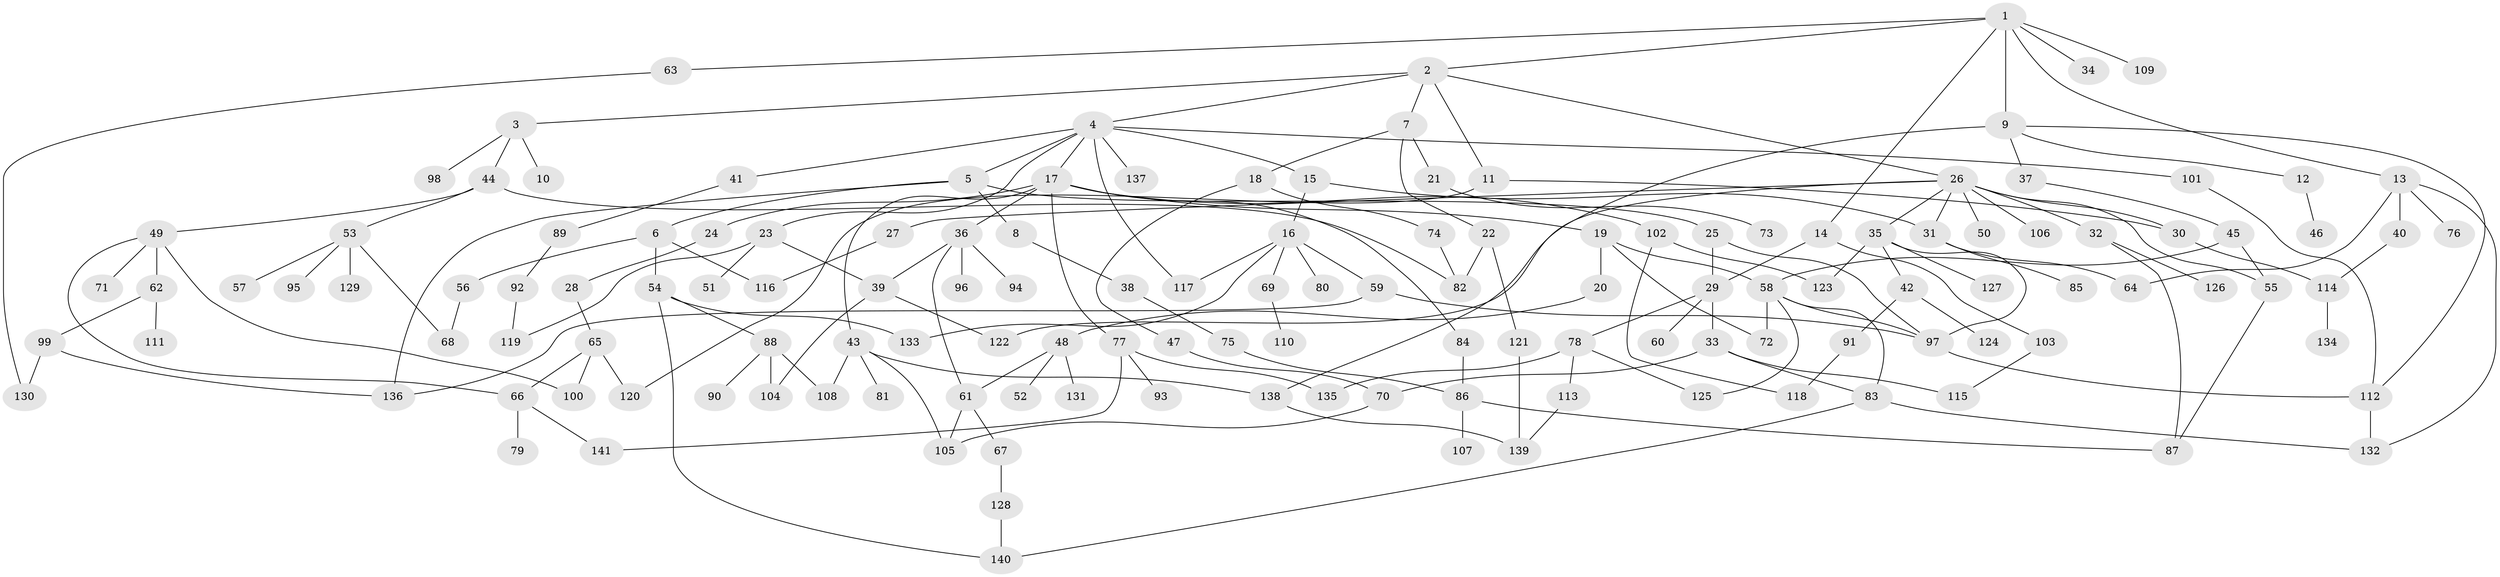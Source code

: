 // coarse degree distribution, {10: 0.047619047619047616, 13: 0.023809523809523808, 23: 0.023809523809523808, 4: 0.14285714285714285, 3: 0.19047619047619047, 2: 0.19047619047619047, 1: 0.30952380952380953, 5: 0.07142857142857142}
// Generated by graph-tools (version 1.1) at 2025/17/03/04/25 18:17:11]
// undirected, 141 vertices, 191 edges
graph export_dot {
graph [start="1"]
  node [color=gray90,style=filled];
  1;
  2;
  3;
  4;
  5;
  6;
  7;
  8;
  9;
  10;
  11;
  12;
  13;
  14;
  15;
  16;
  17;
  18;
  19;
  20;
  21;
  22;
  23;
  24;
  25;
  26;
  27;
  28;
  29;
  30;
  31;
  32;
  33;
  34;
  35;
  36;
  37;
  38;
  39;
  40;
  41;
  42;
  43;
  44;
  45;
  46;
  47;
  48;
  49;
  50;
  51;
  52;
  53;
  54;
  55;
  56;
  57;
  58;
  59;
  60;
  61;
  62;
  63;
  64;
  65;
  66;
  67;
  68;
  69;
  70;
  71;
  72;
  73;
  74;
  75;
  76;
  77;
  78;
  79;
  80;
  81;
  82;
  83;
  84;
  85;
  86;
  87;
  88;
  89;
  90;
  91;
  92;
  93;
  94;
  95;
  96;
  97;
  98;
  99;
  100;
  101;
  102;
  103;
  104;
  105;
  106;
  107;
  108;
  109;
  110;
  111;
  112;
  113;
  114;
  115;
  116;
  117;
  118;
  119;
  120;
  121;
  122;
  123;
  124;
  125;
  126;
  127;
  128;
  129;
  130;
  131;
  132;
  133;
  134;
  135;
  136;
  137;
  138;
  139;
  140;
  141;
  1 -- 2;
  1 -- 9;
  1 -- 13;
  1 -- 14;
  1 -- 34;
  1 -- 63;
  1 -- 109;
  2 -- 3;
  2 -- 4;
  2 -- 7;
  2 -- 11;
  2 -- 26;
  3 -- 10;
  3 -- 44;
  3 -- 98;
  4 -- 5;
  4 -- 15;
  4 -- 17;
  4 -- 23;
  4 -- 41;
  4 -- 101;
  4 -- 117;
  4 -- 137;
  5 -- 6;
  5 -- 8;
  5 -- 25;
  5 -- 136;
  6 -- 54;
  6 -- 56;
  6 -- 116;
  7 -- 18;
  7 -- 21;
  7 -- 22;
  8 -- 38;
  9 -- 12;
  9 -- 37;
  9 -- 112;
  9 -- 138;
  11 -- 120;
  11 -- 30;
  12 -- 46;
  13 -- 40;
  13 -- 76;
  13 -- 64;
  13 -- 132;
  14 -- 103;
  14 -- 29;
  15 -- 16;
  15 -- 31;
  16 -- 59;
  16 -- 69;
  16 -- 80;
  16 -- 133;
  16 -- 117;
  17 -- 19;
  17 -- 24;
  17 -- 36;
  17 -- 43;
  17 -- 77;
  17 -- 84;
  17 -- 102;
  18 -- 47;
  18 -- 74;
  19 -- 20;
  19 -- 58;
  19 -- 72;
  20 -- 48;
  21 -- 73;
  22 -- 121;
  22 -- 82;
  23 -- 51;
  23 -- 119;
  23 -- 39;
  24 -- 28;
  25 -- 29;
  25 -- 97;
  26 -- 27;
  26 -- 30;
  26 -- 32;
  26 -- 35;
  26 -- 50;
  26 -- 106;
  26 -- 55;
  26 -- 122;
  26 -- 31;
  27 -- 116;
  28 -- 65;
  29 -- 33;
  29 -- 60;
  29 -- 78;
  30 -- 114;
  31 -- 64;
  31 -- 85;
  32 -- 126;
  32 -- 87;
  33 -- 83;
  33 -- 115;
  33 -- 70;
  35 -- 42;
  35 -- 127;
  35 -- 97;
  35 -- 123;
  36 -- 39;
  36 -- 94;
  36 -- 96;
  36 -- 61;
  37 -- 45;
  38 -- 75;
  39 -- 122;
  39 -- 104;
  40 -- 114;
  41 -- 89;
  42 -- 91;
  42 -- 124;
  43 -- 81;
  43 -- 138;
  43 -- 105;
  43 -- 108;
  44 -- 49;
  44 -- 53;
  44 -- 82;
  45 -- 55;
  45 -- 58;
  47 -- 70;
  48 -- 52;
  48 -- 61;
  48 -- 131;
  49 -- 62;
  49 -- 66;
  49 -- 71;
  49 -- 100;
  53 -- 57;
  53 -- 95;
  53 -- 129;
  53 -- 68;
  54 -- 88;
  54 -- 140;
  54 -- 133;
  55 -- 87;
  56 -- 68;
  58 -- 72;
  58 -- 83;
  58 -- 97;
  58 -- 125;
  59 -- 97;
  59 -- 136;
  61 -- 67;
  61 -- 105;
  62 -- 99;
  62 -- 111;
  63 -- 130;
  65 -- 100;
  65 -- 66;
  65 -- 120;
  66 -- 79;
  66 -- 141;
  67 -- 128;
  69 -- 110;
  70 -- 105;
  74 -- 82;
  75 -- 86;
  77 -- 93;
  77 -- 141;
  77 -- 135;
  78 -- 113;
  78 -- 125;
  78 -- 135;
  83 -- 140;
  83 -- 132;
  84 -- 86;
  86 -- 87;
  86 -- 107;
  88 -- 90;
  88 -- 104;
  88 -- 108;
  89 -- 92;
  91 -- 118;
  92 -- 119;
  97 -- 112;
  99 -- 136;
  99 -- 130;
  101 -- 112;
  102 -- 118;
  102 -- 123;
  103 -- 115;
  112 -- 132;
  113 -- 139;
  114 -- 134;
  121 -- 139;
  128 -- 140;
  138 -- 139;
}
